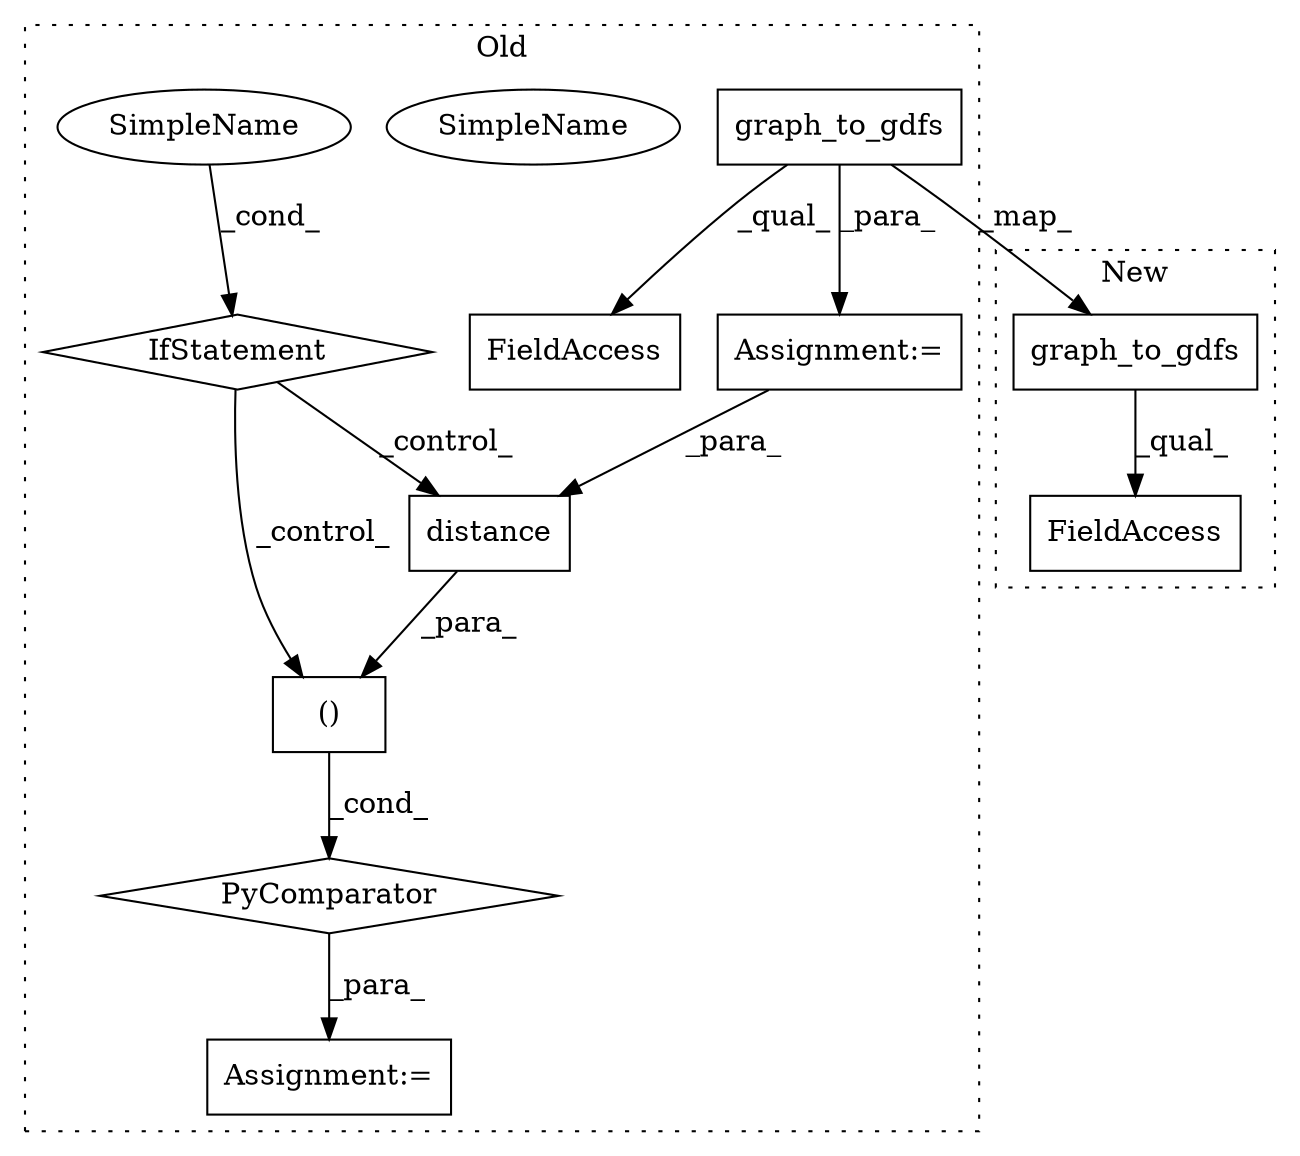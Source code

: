 digraph G {
subgraph cluster0 {
1 [label="graph_to_gdfs" a="32" s="2608,2634" l="14,1" shape="box"];
3 [label="FieldAccess" a="22" s="2647" l="56" shape="box"];
5 [label="()" a="106" s="2777" l="43" shape="box"];
6 [label="distance" a="32" s="2803,2819" l="9,1" shape="box"];
7 [label="SimpleName" a="42" s="2898" l="5" shape="ellipse"];
8 [label="PyComparator" a="113" s="2879" l="24" shape="diamond"];
9 [label="IfStatement" a="25" s="2879" l="24" shape="diamond"];
10 [label="Assignment:=" a="7" s="2879" l="24" shape="box"];
11 [label="Assignment:=" a="7" s="2760" l="17" shape="box"];
12 [label="SimpleName" a="42" s="2898" l="5" shape="ellipse"];
label = "Old";
style="dotted";
}
subgraph cluster1 {
2 [label="graph_to_gdfs" a="32" s="2701,2722" l="14,1" shape="box"];
4 [label="FieldAccess" a="22" s="2770" l="15" shape="box"];
label = "New";
style="dotted";
}
1 -> 2 [label="_map_"];
1 -> 10 [label="_para_"];
1 -> 3 [label="_qual_"];
2 -> 4 [label="_qual_"];
5 -> 8 [label="_cond_"];
6 -> 5 [label="_para_"];
8 -> 11 [label="_para_"];
9 -> 5 [label="_control_"];
9 -> 6 [label="_control_"];
10 -> 6 [label="_para_"];
12 -> 9 [label="_cond_"];
}